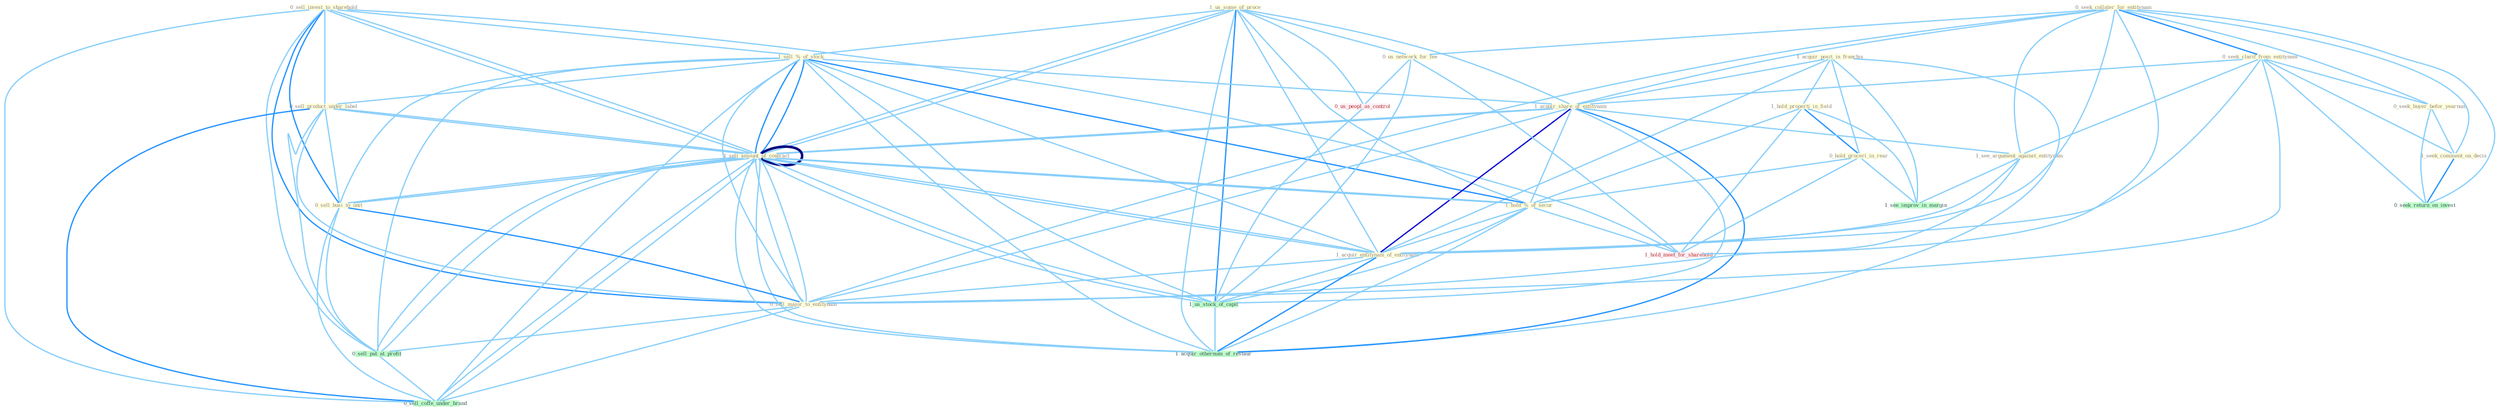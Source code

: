 Graph G{ 
    node
    [shape=polygon,style=filled,width=.5,height=.06,color="#BDFCC9",fixedsize=true,fontsize=4,
    fontcolor="#2f4f4f"];
    {node
    [color="#ffffe0", fontcolor="#8b7d6b"] "0_seek_collater_for_entitynam " "1_acquir_posit_in_franchis " "1_us_some_of_proce " "0_seek_clarif_from_entitynam " "0_sell_invest_to_sharehold " "1_sell_%_of_stock " "0_sell_product_under_label " "1_hold_properti_in_field " "1_acquir_share_of_entitynam " "0_us_network_for_fee " "1_sell_amount_of_contract " "0_hold_groceri_in_rear " "0_sell_busi_to_unit " "1_hold_%_of_secur " "1_see_argument_against_entitynam " "1_acquir_entitynam_of_entitynam " "0_seek_buyer_befor_yearnum " "1_seek_comment_on_decis " "1_sell_amount_of_contract " "0_sell_major_to_entitynam "}
{node [color="#fff0f5", fontcolor="#b22222"] "0_us_peopl_as_control " "1_hold_meet_for_sharehold "}
edge [color="#B0E2FF"];

	"0_seek_collater_for_entitynam " -- "0_seek_clarif_from_entitynam " [w="2", color="#1e90ff" , len=0.8];
	"0_seek_collater_for_entitynam " -- "1_acquir_share_of_entitynam " [w="1", color="#87cefa" ];
	"0_seek_collater_for_entitynam " -- "0_us_network_for_fee " [w="1", color="#87cefa" ];
	"0_seek_collater_for_entitynam " -- "1_see_argument_against_entitynam " [w="1", color="#87cefa" ];
	"0_seek_collater_for_entitynam " -- "1_acquir_entitynam_of_entitynam " [w="1", color="#87cefa" ];
	"0_seek_collater_for_entitynam " -- "0_seek_buyer_befor_yearnum " [w="1", color="#87cefa" ];
	"0_seek_collater_for_entitynam " -- "1_seek_comment_on_decis " [w="1", color="#87cefa" ];
	"0_seek_collater_for_entitynam " -- "0_sell_major_to_entitynam " [w="1", color="#87cefa" ];
	"0_seek_collater_for_entitynam " -- "0_seek_return_on_invest " [w="1", color="#87cefa" ];
	"0_seek_collater_for_entitynam " -- "1_hold_meet_for_sharehold " [w="1", color="#87cefa" ];
	"1_acquir_posit_in_franchis " -- "1_hold_properti_in_field " [w="1", color="#87cefa" ];
	"1_acquir_posit_in_franchis " -- "1_acquir_share_of_entitynam " [w="1", color="#87cefa" ];
	"1_acquir_posit_in_franchis " -- "0_hold_groceri_in_rear " [w="1", color="#87cefa" ];
	"1_acquir_posit_in_franchis " -- "1_acquir_entitynam_of_entitynam " [w="1", color="#87cefa" ];
	"1_acquir_posit_in_franchis " -- "1_see_improv_in_margin " [w="1", color="#87cefa" ];
	"1_acquir_posit_in_franchis " -- "1_acquir_othernum_of_restaur " [w="1", color="#87cefa" ];
	"1_us_some_of_proce " -- "1_sell_%_of_stock " [w="1", color="#87cefa" ];
	"1_us_some_of_proce " -- "1_acquir_share_of_entitynam " [w="1", color="#87cefa" ];
	"1_us_some_of_proce " -- "0_us_network_for_fee " [w="1", color="#87cefa" ];
	"1_us_some_of_proce " -- "1_sell_amount_of_contract " [w="1", color="#87cefa" ];
	"1_us_some_of_proce " -- "1_hold_%_of_secur " [w="1", color="#87cefa" ];
	"1_us_some_of_proce " -- "1_acquir_entitynam_of_entitynam " [w="1", color="#87cefa" ];
	"1_us_some_of_proce " -- "1_sell_amount_of_contract " [w="1", color="#87cefa" ];
	"1_us_some_of_proce " -- "0_us_peopl_as_control " [w="1", color="#87cefa" ];
	"1_us_some_of_proce " -- "1_us_stock_of_capit " [w="2", color="#1e90ff" , len=0.8];
	"1_us_some_of_proce " -- "1_acquir_othernum_of_restaur " [w="1", color="#87cefa" ];
	"0_seek_clarif_from_entitynam " -- "1_acquir_share_of_entitynam " [w="1", color="#87cefa" ];
	"0_seek_clarif_from_entitynam " -- "1_see_argument_against_entitynam " [w="1", color="#87cefa" ];
	"0_seek_clarif_from_entitynam " -- "1_acquir_entitynam_of_entitynam " [w="1", color="#87cefa" ];
	"0_seek_clarif_from_entitynam " -- "0_seek_buyer_befor_yearnum " [w="1", color="#87cefa" ];
	"0_seek_clarif_from_entitynam " -- "1_seek_comment_on_decis " [w="1", color="#87cefa" ];
	"0_seek_clarif_from_entitynam " -- "0_sell_major_to_entitynam " [w="1", color="#87cefa" ];
	"0_seek_clarif_from_entitynam " -- "0_seek_return_on_invest " [w="1", color="#87cefa" ];
	"0_sell_invest_to_sharehold " -- "1_sell_%_of_stock " [w="1", color="#87cefa" ];
	"0_sell_invest_to_sharehold " -- "0_sell_product_under_label " [w="1", color="#87cefa" ];
	"0_sell_invest_to_sharehold " -- "1_sell_amount_of_contract " [w="1", color="#87cefa" ];
	"0_sell_invest_to_sharehold " -- "0_sell_busi_to_unit " [w="2", color="#1e90ff" , len=0.8];
	"0_sell_invest_to_sharehold " -- "1_sell_amount_of_contract " [w="1", color="#87cefa" ];
	"0_sell_invest_to_sharehold " -- "0_sell_major_to_entitynam " [w="2", color="#1e90ff" , len=0.8];
	"0_sell_invest_to_sharehold " -- "0_sell_put_at_profit " [w="1", color="#87cefa" ];
	"0_sell_invest_to_sharehold " -- "0_sell_coffe_under_brand " [w="1", color="#87cefa" ];
	"0_sell_invest_to_sharehold " -- "1_hold_meet_for_sharehold " [w="1", color="#87cefa" ];
	"1_sell_%_of_stock " -- "0_sell_product_under_label " [w="1", color="#87cefa" ];
	"1_sell_%_of_stock " -- "1_acquir_share_of_entitynam " [w="1", color="#87cefa" ];
	"1_sell_%_of_stock " -- "1_sell_amount_of_contract " [w="2", color="#1e90ff" , len=0.8];
	"1_sell_%_of_stock " -- "0_sell_busi_to_unit " [w="1", color="#87cefa" ];
	"1_sell_%_of_stock " -- "1_hold_%_of_secur " [w="2", color="#1e90ff" , len=0.8];
	"1_sell_%_of_stock " -- "1_acquir_entitynam_of_entitynam " [w="1", color="#87cefa" ];
	"1_sell_%_of_stock " -- "1_sell_amount_of_contract " [w="2", color="#1e90ff" , len=0.8];
	"1_sell_%_of_stock " -- "0_sell_major_to_entitynam " [w="1", color="#87cefa" ];
	"1_sell_%_of_stock " -- "0_sell_put_at_profit " [w="1", color="#87cefa" ];
	"1_sell_%_of_stock " -- "1_us_stock_of_capit " [w="1", color="#87cefa" ];
	"1_sell_%_of_stock " -- "0_sell_coffe_under_brand " [w="1", color="#87cefa" ];
	"1_sell_%_of_stock " -- "1_acquir_othernum_of_restaur " [w="1", color="#87cefa" ];
	"0_sell_product_under_label " -- "1_sell_amount_of_contract " [w="1", color="#87cefa" ];
	"0_sell_product_under_label " -- "0_sell_busi_to_unit " [w="1", color="#87cefa" ];
	"0_sell_product_under_label " -- "1_sell_amount_of_contract " [w="1", color="#87cefa" ];
	"0_sell_product_under_label " -- "0_sell_major_to_entitynam " [w="1", color="#87cefa" ];
	"0_sell_product_under_label " -- "0_sell_put_at_profit " [w="1", color="#87cefa" ];
	"0_sell_product_under_label " -- "0_sell_coffe_under_brand " [w="2", color="#1e90ff" , len=0.8];
	"1_hold_properti_in_field " -- "0_hold_groceri_in_rear " [w="2", color="#1e90ff" , len=0.8];
	"1_hold_properti_in_field " -- "1_hold_%_of_secur " [w="1", color="#87cefa" ];
	"1_hold_properti_in_field " -- "1_see_improv_in_margin " [w="1", color="#87cefa" ];
	"1_hold_properti_in_field " -- "1_hold_meet_for_sharehold " [w="1", color="#87cefa" ];
	"1_acquir_share_of_entitynam " -- "1_sell_amount_of_contract " [w="1", color="#87cefa" ];
	"1_acquir_share_of_entitynam " -- "1_hold_%_of_secur " [w="1", color="#87cefa" ];
	"1_acquir_share_of_entitynam " -- "1_see_argument_against_entitynam " [w="1", color="#87cefa" ];
	"1_acquir_share_of_entitynam " -- "1_acquir_entitynam_of_entitynam " [w="3", color="#0000cd" , len=0.6];
	"1_acquir_share_of_entitynam " -- "1_sell_amount_of_contract " [w="1", color="#87cefa" ];
	"1_acquir_share_of_entitynam " -- "0_sell_major_to_entitynam " [w="1", color="#87cefa" ];
	"1_acquir_share_of_entitynam " -- "1_us_stock_of_capit " [w="1", color="#87cefa" ];
	"1_acquir_share_of_entitynam " -- "1_acquir_othernum_of_restaur " [w="2", color="#1e90ff" , len=0.8];
	"0_us_network_for_fee " -- "0_us_peopl_as_control " [w="1", color="#87cefa" ];
	"0_us_network_for_fee " -- "1_us_stock_of_capit " [w="1", color="#87cefa" ];
	"0_us_network_for_fee " -- "1_hold_meet_for_sharehold " [w="1", color="#87cefa" ];
	"1_sell_amount_of_contract " -- "0_sell_busi_to_unit " [w="1", color="#87cefa" ];
	"1_sell_amount_of_contract " -- "1_hold_%_of_secur " [w="1", color="#87cefa" ];
	"1_sell_amount_of_contract " -- "1_acquir_entitynam_of_entitynam " [w="1", color="#87cefa" ];
	"1_sell_amount_of_contract " -- "1_sell_amount_of_contract " [w="4", style=bold, color="#000080", len=0.4];
	"1_sell_amount_of_contract " -- "0_sell_major_to_entitynam " [w="1", color="#87cefa" ];
	"1_sell_amount_of_contract " -- "0_sell_put_at_profit " [w="1", color="#87cefa" ];
	"1_sell_amount_of_contract " -- "1_us_stock_of_capit " [w="1", color="#87cefa" ];
	"1_sell_amount_of_contract " -- "0_sell_coffe_under_brand " [w="1", color="#87cefa" ];
	"1_sell_amount_of_contract " -- "1_acquir_othernum_of_restaur " [w="1", color="#87cefa" ];
	"0_hold_groceri_in_rear " -- "1_hold_%_of_secur " [w="1", color="#87cefa" ];
	"0_hold_groceri_in_rear " -- "1_see_improv_in_margin " [w="1", color="#87cefa" ];
	"0_hold_groceri_in_rear " -- "1_hold_meet_for_sharehold " [w="1", color="#87cefa" ];
	"0_sell_busi_to_unit " -- "1_sell_amount_of_contract " [w="1", color="#87cefa" ];
	"0_sell_busi_to_unit " -- "0_sell_major_to_entitynam " [w="2", color="#1e90ff" , len=0.8];
	"0_sell_busi_to_unit " -- "0_sell_put_at_profit " [w="1", color="#87cefa" ];
	"0_sell_busi_to_unit " -- "0_sell_coffe_under_brand " [w="1", color="#87cefa" ];
	"1_hold_%_of_secur " -- "1_acquir_entitynam_of_entitynam " [w="1", color="#87cefa" ];
	"1_hold_%_of_secur " -- "1_sell_amount_of_contract " [w="1", color="#87cefa" ];
	"1_hold_%_of_secur " -- "1_us_stock_of_capit " [w="1", color="#87cefa" ];
	"1_hold_%_of_secur " -- "1_hold_meet_for_sharehold " [w="1", color="#87cefa" ];
	"1_hold_%_of_secur " -- "1_acquir_othernum_of_restaur " [w="1", color="#87cefa" ];
	"1_see_argument_against_entitynam " -- "1_acquir_entitynam_of_entitynam " [w="1", color="#87cefa" ];
	"1_see_argument_against_entitynam " -- "0_sell_major_to_entitynam " [w="1", color="#87cefa" ];
	"1_see_argument_against_entitynam " -- "1_see_improv_in_margin " [w="1", color="#87cefa" ];
	"1_acquir_entitynam_of_entitynam " -- "1_sell_amount_of_contract " [w="1", color="#87cefa" ];
	"1_acquir_entitynam_of_entitynam " -- "0_sell_major_to_entitynam " [w="1", color="#87cefa" ];
	"1_acquir_entitynam_of_entitynam " -- "1_us_stock_of_capit " [w="1", color="#87cefa" ];
	"1_acquir_entitynam_of_entitynam " -- "1_acquir_othernum_of_restaur " [w="2", color="#1e90ff" , len=0.8];
	"0_seek_buyer_befor_yearnum " -- "1_seek_comment_on_decis " [w="1", color="#87cefa" ];
	"0_seek_buyer_befor_yearnum " -- "0_seek_return_on_invest " [w="1", color="#87cefa" ];
	"1_seek_comment_on_decis " -- "0_seek_return_on_invest " [w="2", color="#1e90ff" , len=0.8];
	"1_sell_amount_of_contract " -- "0_sell_major_to_entitynam " [w="1", color="#87cefa" ];
	"1_sell_amount_of_contract " -- "0_sell_put_at_profit " [w="1", color="#87cefa" ];
	"1_sell_amount_of_contract " -- "1_us_stock_of_capit " [w="1", color="#87cefa" ];
	"1_sell_amount_of_contract " -- "0_sell_coffe_under_brand " [w="1", color="#87cefa" ];
	"1_sell_amount_of_contract " -- "1_acquir_othernum_of_restaur " [w="1", color="#87cefa" ];
	"0_sell_major_to_entitynam " -- "0_sell_put_at_profit " [w="1", color="#87cefa" ];
	"0_sell_major_to_entitynam " -- "0_sell_coffe_under_brand " [w="1", color="#87cefa" ];
	"0_us_peopl_as_control " -- "1_us_stock_of_capit " [w="1", color="#87cefa" ];
	"0_sell_put_at_profit " -- "0_sell_coffe_under_brand " [w="1", color="#87cefa" ];
	"1_us_stock_of_capit " -- "1_acquir_othernum_of_restaur " [w="1", color="#87cefa" ];
}